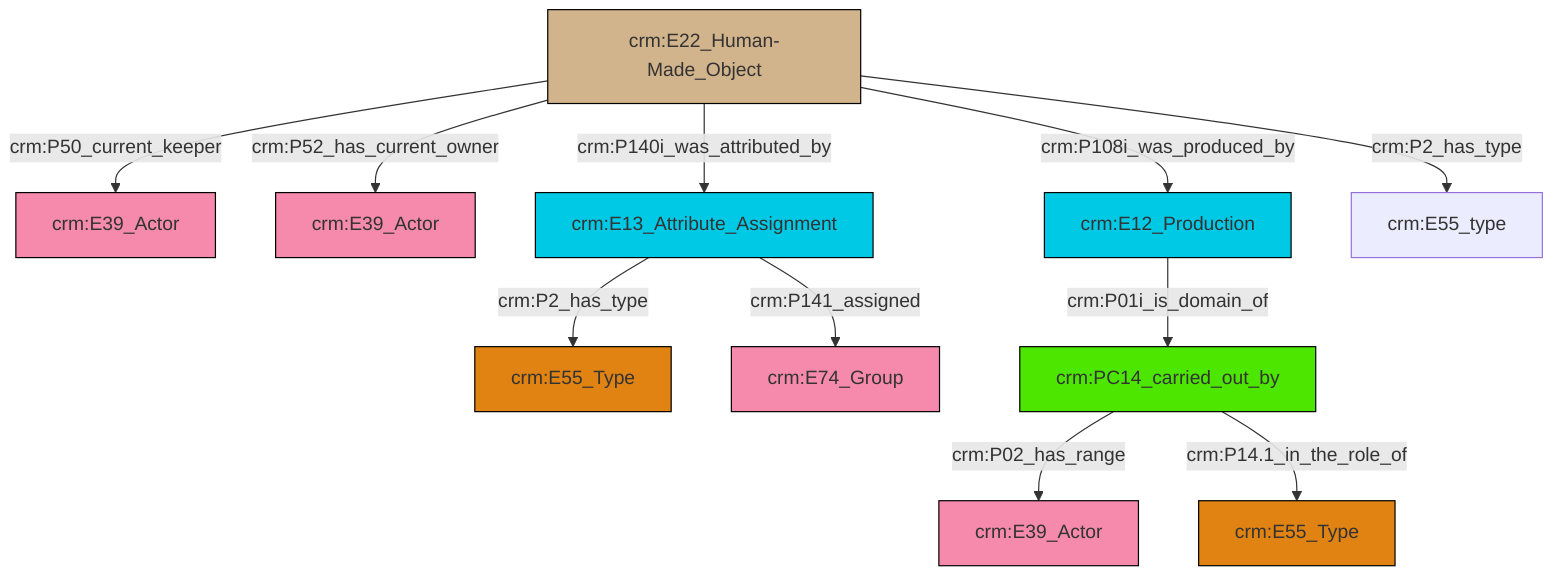 graph TD
classDef Literal fill:#f2f2f2,stroke:#000000;
classDef CRM_Entity fill:#FFFFFF,stroke:#000000;
classDef Temporal_Entity fill:#00C9E6, stroke:#000000;
classDef Type fill:#E18312, stroke:#000000;
classDef Time-Span fill:#2C9C91, stroke:#000000;
classDef Appellation fill:#FFEB7F, stroke:#000000;
classDef Place fill:#008836, stroke:#000000;
classDef Persistent_Item fill:#B266B2, stroke:#000000;
classDef Conceptual_Object fill:#FFD700, stroke:#000000;
classDef Physical_Thing fill:#D2B48C, stroke:#000000;
classDef Actor fill:#f58aad, stroke:#000000;
classDef PC_Classes fill:#4ce600, stroke:#000000;
classDef Multi fill:#cccccc,stroke:#000000;

11["crm:PC14_carried_out_by"]:::PC_Classes -->|crm:P02_has_range| 12["crm:E39_Actor"]:::Actor
15["crm:E13_Attribute_Assignment"]:::Temporal_Entity -->|crm:P141_assigned| 7["crm:E74_Group"]:::Actor
17["crm:E12_Production"]:::Temporal_Entity -->|crm:P01i_is_domain_of| 11["crm:PC14_carried_out_by"]:::PC_Classes
13["crm:E22_Human-Made_Object"]:::Physical_Thing -->|crm:P108i_was_produced_by| 17["crm:E12_Production"]:::Temporal_Entity
11["crm:PC14_carried_out_by"]:::PC_Classes -->|crm:P14.1_in_the_role_of| 3["crm:E55_Type"]:::Type
13["crm:E22_Human-Made_Object"]:::Physical_Thing -->|crm:P50_current_keeper| 5["crm:E39_Actor"]:::Actor
15["crm:E13_Attribute_Assignment"]:::Temporal_Entity -->|crm:P2_has_type| 0["crm:E55_Type"]:::Type
13["crm:E22_Human-Made_Object"]:::Physical_Thing -->|crm:P52_has_current_owner| 9["crm:E39_Actor"]:::Actor
13["crm:E22_Human-Made_Object"]:::Physical_Thing -->|crm:P2_has_type| 18["crm:E55_type"]:::Default
13["crm:E22_Human-Made_Object"]:::Physical_Thing -->|crm:P140i_was_attributed_by| 15["crm:E13_Attribute_Assignment"]:::Temporal_Entity